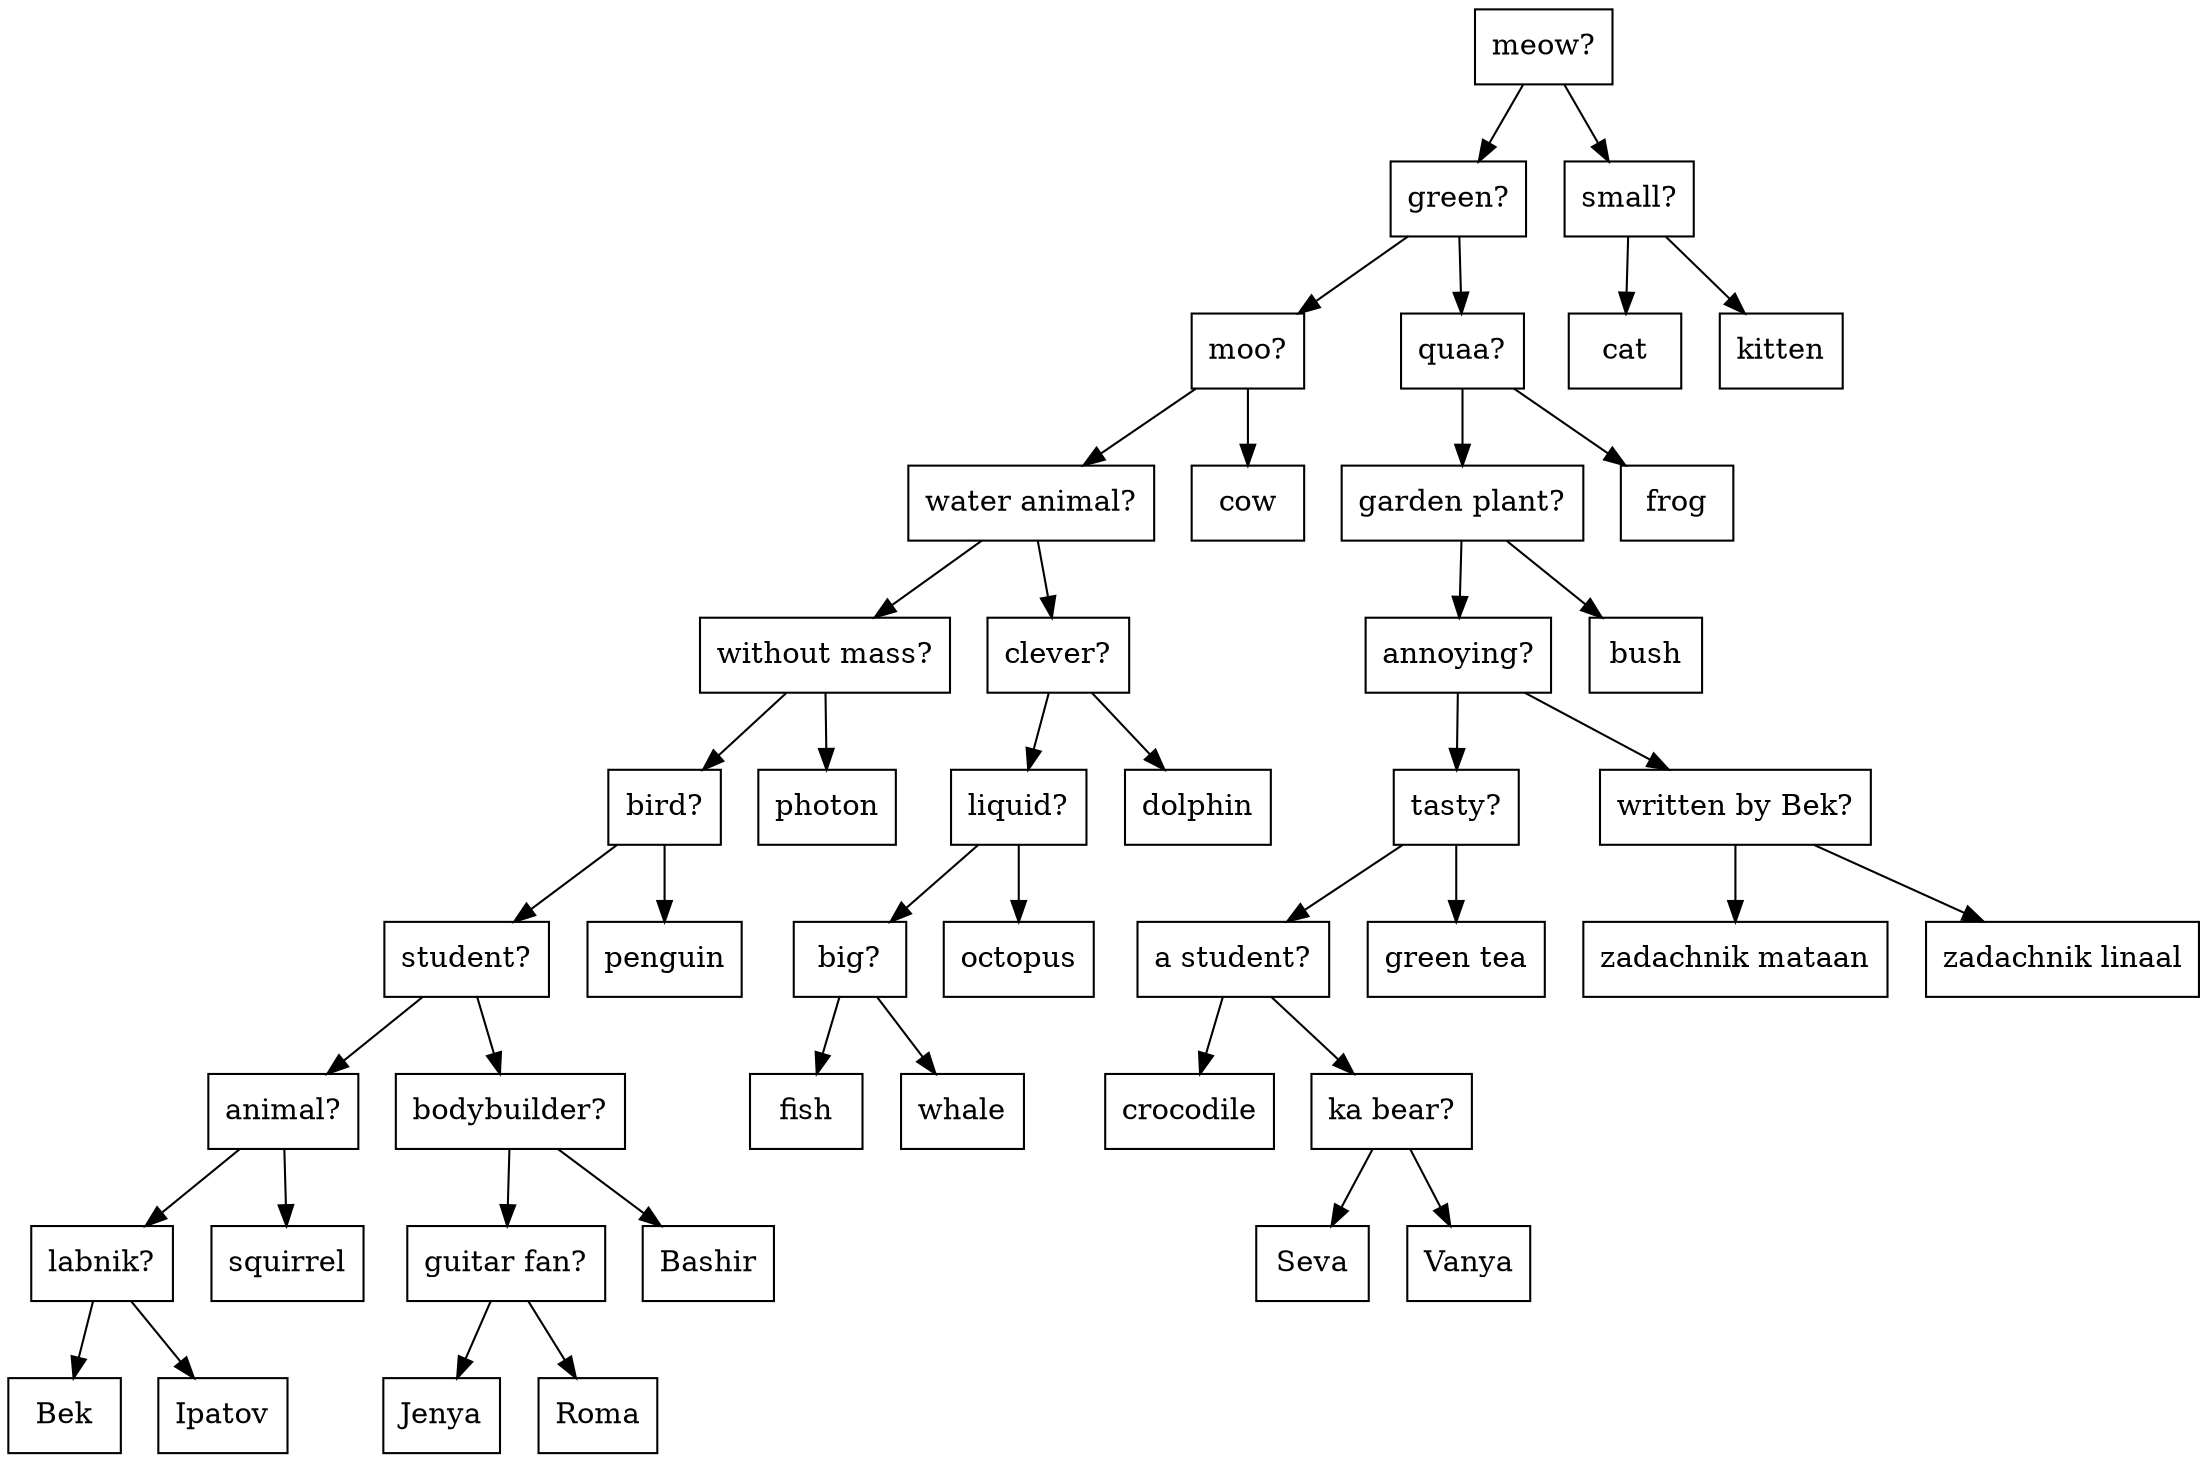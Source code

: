 digraph dump {
    node [shape = record];
28477088 [shape = record, label = "{meow?}"];
28477088 -> 28477152
28477152 [shape = record, label = "{green?}"];
28477152 -> 28477216
28477216 [shape = record, label = "{moo?}"];
28477216 -> 28477280
28477280 [shape = record, label = "{water animal?}"];
28477280 -> 28477344
28477344 [shape = record, label = "{without mass?}"];
28477344 -> 28477408
28477408 [shape = record, label = "{bird?}"];
28477408 -> 28477472
28477472 [shape = record, label = "{student?}"];
28477472 -> 28477536
28477536 [shape = record, label = "{animal?}"];
28477536 -> 28477600
28477600 [shape = record, label = "{labnik?}"];
28477600 -> 28477664
28477664 [shape = record, label = "{Bek}"];
28477728 [shape = record, label = "{Ipatov}"];
28477600 -> 28477728
28477792 [shape = record, label = "{squirrel}"];
28477536 -> 28477792
28477856 [shape = record, label = "{bodybuilder?}"];
28477856 -> 28477920
28477920 [shape = record, label = "{guitar fan?}"];
28477920 -> 28477984
28477984 [shape = record, label = "{Jenya}"];
28478048 [shape = record, label = "{Roma}"];
28477920 -> 28478048
28478112 [shape = record, label = "{Bashir}"];
28477856 -> 28478112
28477472 -> 28477856
28478176 [shape = record, label = "{penguin}"];
28477408 -> 28478176
28478240 [shape = record, label = "{photon}"];
28477344 -> 28478240
28478304 [shape = record, label = "{clever?}"];
28478304 -> 28478368
28478368 [shape = record, label = "{liquid?}"];
28478368 -> 28478432
28478432 [shape = record, label = "{big?}"];
28478432 -> 28478496
28478496 [shape = record, label = "{fish}"];
28478560 [shape = record, label = "{whale}"];
28478432 -> 28478560
28478624 [shape = record, label = "{octopus}"];
28478368 -> 28478624
28478688 [shape = record, label = "{dolphin}"];
28478304 -> 28478688
28477280 -> 28478304
28478752 [shape = record, label = "{cow}"];
28477216 -> 28478752
28478816 [shape = record, label = "{quaa?}"];
28478816 -> 28478880
28478880 [shape = record, label = "{garden plant?}"];
28478880 -> 28478944
28478944 [shape = record, label = "{annoying?}"];
28478944 -> 28479008
28479008 [shape = record, label = "{tasty?}"];
28479008 -> 28479072
28479072 [shape = record, label = "{a student?}"];
28479072 -> 28479136
28479136 [shape = record, label = "{crocodile}"];
28479200 [shape = record, label = "{ka bear?}"];
28479200 -> 28479264
28479264 [shape = record, label = "{Seva}"];
28479328 [shape = record, label = "{Vanya}"];
28479200 -> 28479328
28479072 -> 28479200
28479392 [shape = record, label = "{green tea}"];
28479008 -> 28479392
28479456 [shape = record, label = "{written by Bek?}"];
28479456 -> 28479520
28479520 [shape = record, label = "{zadachnik mataan}"];
28479584 [shape = record, label = "{zadachnik linaal}"];
28479456 -> 28479584
28478944 -> 28479456
28479648 [shape = record, label = "{bush}"];
28478880 -> 28479648
28479712 [shape = record, label = "{frog}"];
28478816 -> 28479712
28477152 -> 28478816
28479776 [shape = record, label = "{small?}"];
28479776 -> 28479840
28479840 [shape = record, label = "{cat}"];
28479904 [shape = record, label = "{kitten}"];
28479776 -> 28479904
28477088 -> 28479776
}